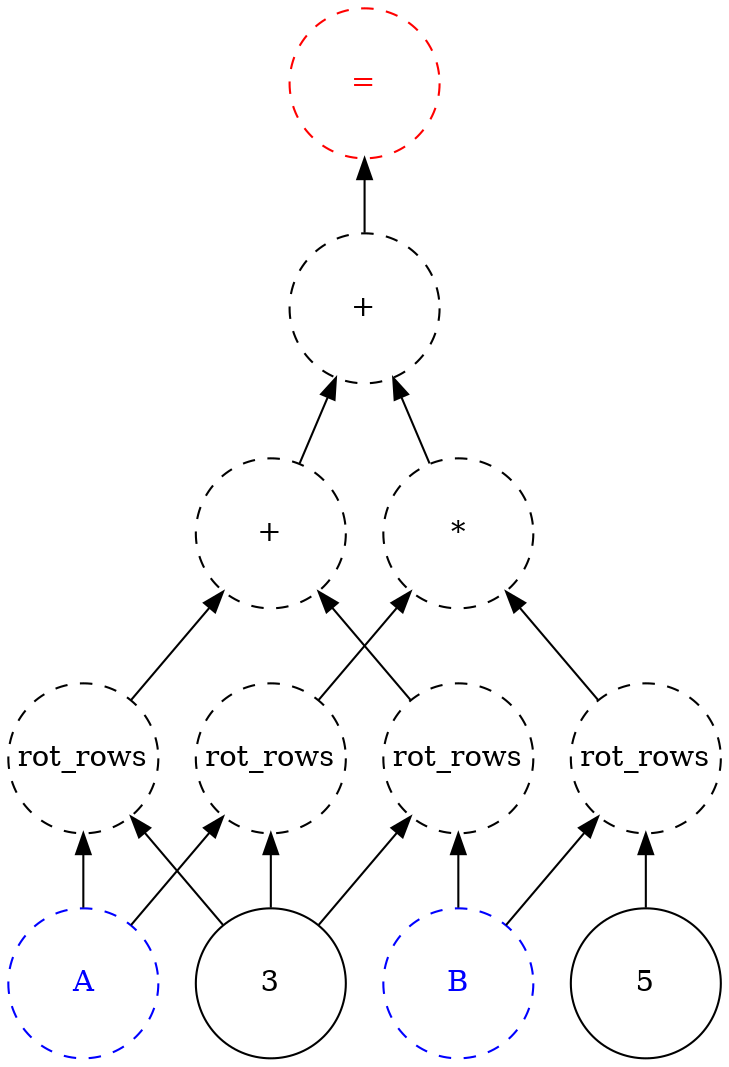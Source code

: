 digraph "test1" {
node [shape=circle width=1 margin=0]
edge [dir=back]
3 [label="3" style=solid]
ciphertext1 [label="B" style=dashed color=blue fontcolor=blue]
ciphertext7 [label="rot_rows" style=dashed]
ciphertext7 -> ciphertext1
ciphertext7 -> 3
ciphertext0 [label="A" style=dashed color=blue fontcolor=blue]
ciphertext6 [label="rot_rows" style=dashed]
ciphertext6 -> ciphertext0
ciphertext6 -> 3
ciphertext8 [label="+" style=dashed]
ciphertext8 -> ciphertext6
ciphertext8 -> ciphertext7
5 [label="5" style=solid]
ciphertext4 [label="rot_rows" style=dashed]
ciphertext4 -> ciphertext1
ciphertext4 -> 5
ciphertext3 [label="rot_rows" style=dashed]
ciphertext3 -> ciphertext0
ciphertext3 -> 3
ciphertext5 [label="*" style=dashed]
ciphertext5 -> ciphertext3
ciphertext5 -> ciphertext4
ciphertext9 [label="+" style=dashed]
ciphertext9 -> ciphertext5
ciphertext9 -> ciphertext8
ciphertext10 [label="=" style=dashed color=red fontcolor=red]
ciphertext10 -> ciphertext9
}
